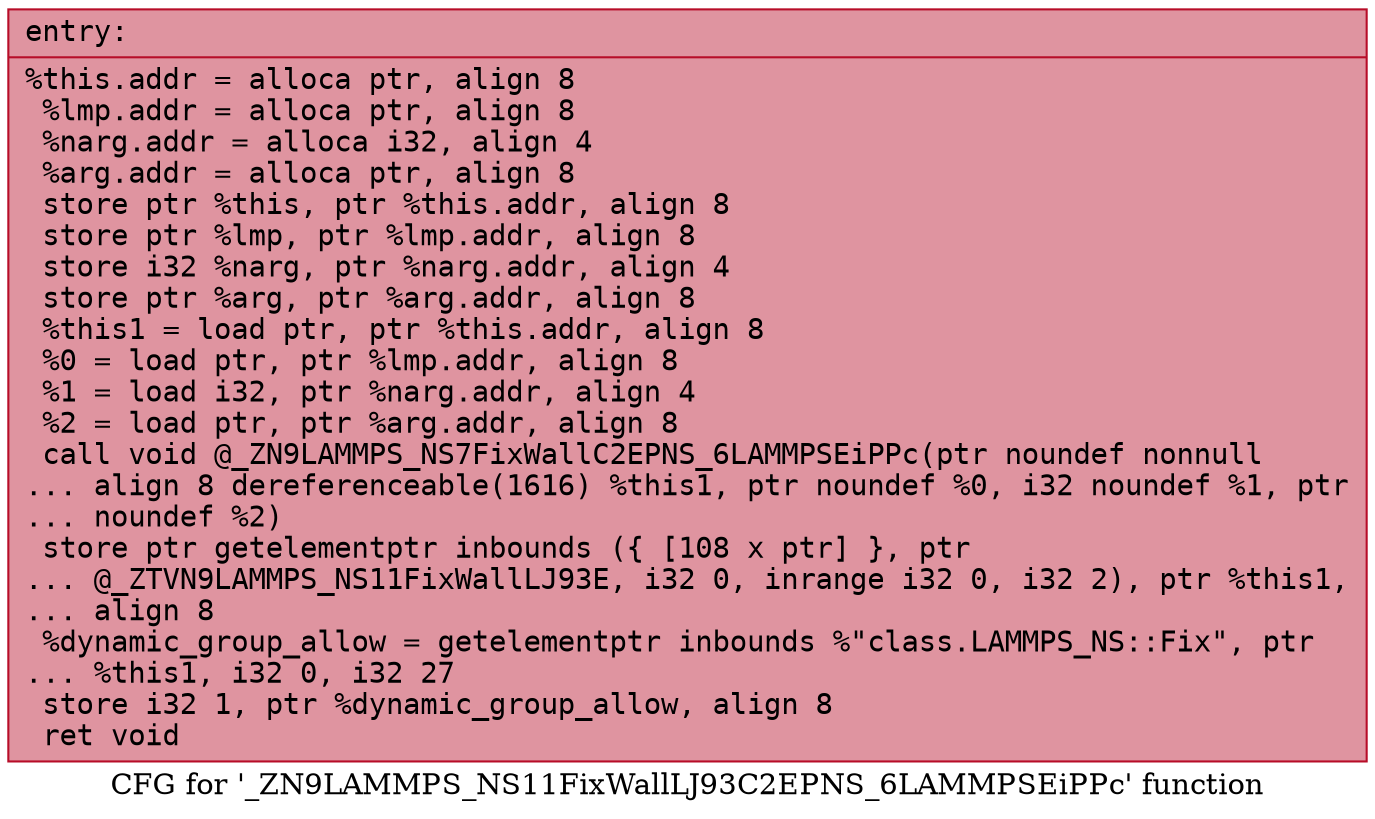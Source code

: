 digraph "CFG for '_ZN9LAMMPS_NS11FixWallLJ93C2EPNS_6LAMMPSEiPPc' function" {
	label="CFG for '_ZN9LAMMPS_NS11FixWallLJ93C2EPNS_6LAMMPSEiPPc' function";

	Node0x55d265e357e0 [shape=record,color="#b70d28ff", style=filled, fillcolor="#b70d2870" fontname="Courier",label="{entry:\l|  %this.addr = alloca ptr, align 8\l  %lmp.addr = alloca ptr, align 8\l  %narg.addr = alloca i32, align 4\l  %arg.addr = alloca ptr, align 8\l  store ptr %this, ptr %this.addr, align 8\l  store ptr %lmp, ptr %lmp.addr, align 8\l  store i32 %narg, ptr %narg.addr, align 4\l  store ptr %arg, ptr %arg.addr, align 8\l  %this1 = load ptr, ptr %this.addr, align 8\l  %0 = load ptr, ptr %lmp.addr, align 8\l  %1 = load i32, ptr %narg.addr, align 4\l  %2 = load ptr, ptr %arg.addr, align 8\l  call void @_ZN9LAMMPS_NS7FixWallC2EPNS_6LAMMPSEiPPc(ptr noundef nonnull\l... align 8 dereferenceable(1616) %this1, ptr noundef %0, i32 noundef %1, ptr\l... noundef %2)\l  store ptr getelementptr inbounds (\{ [108 x ptr] \}, ptr\l... @_ZTVN9LAMMPS_NS11FixWallLJ93E, i32 0, inrange i32 0, i32 2), ptr %this1,\l... align 8\l  %dynamic_group_allow = getelementptr inbounds %\"class.LAMMPS_NS::Fix\", ptr\l... %this1, i32 0, i32 27\l  store i32 1, ptr %dynamic_group_allow, align 8\l  ret void\l}"];
}

